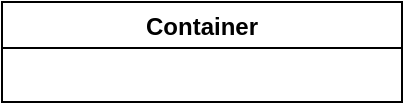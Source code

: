 <mxfile version="21.6.1" type="device">
  <diagram id="C5RBs43oDa-KdzZeNtuy" name="Page-1">
    <mxGraphModel dx="989" dy="1679" grid="1" gridSize="10" guides="1" tooltips="1" connect="1" arrows="1" fold="1" page="1" pageScale="1" pageWidth="827" pageHeight="1169" math="0" shadow="0">
      <root>
        <mxCell id="WIyWlLk6GJQsqaUBKTNV-0" />
        <mxCell id="WIyWlLk6GJQsqaUBKTNV-1" parent="WIyWlLk6GJQsqaUBKTNV-0" />
        <mxCell id="5pIZRRQdTQoYp6arJk7E-1" value="Container" style="swimlane;" vertex="1" parent="WIyWlLk6GJQsqaUBKTNV-1">
          <mxGeometry x="110" y="-10" width="200" height="50" as="geometry" />
        </mxCell>
      </root>
    </mxGraphModel>
  </diagram>
</mxfile>
